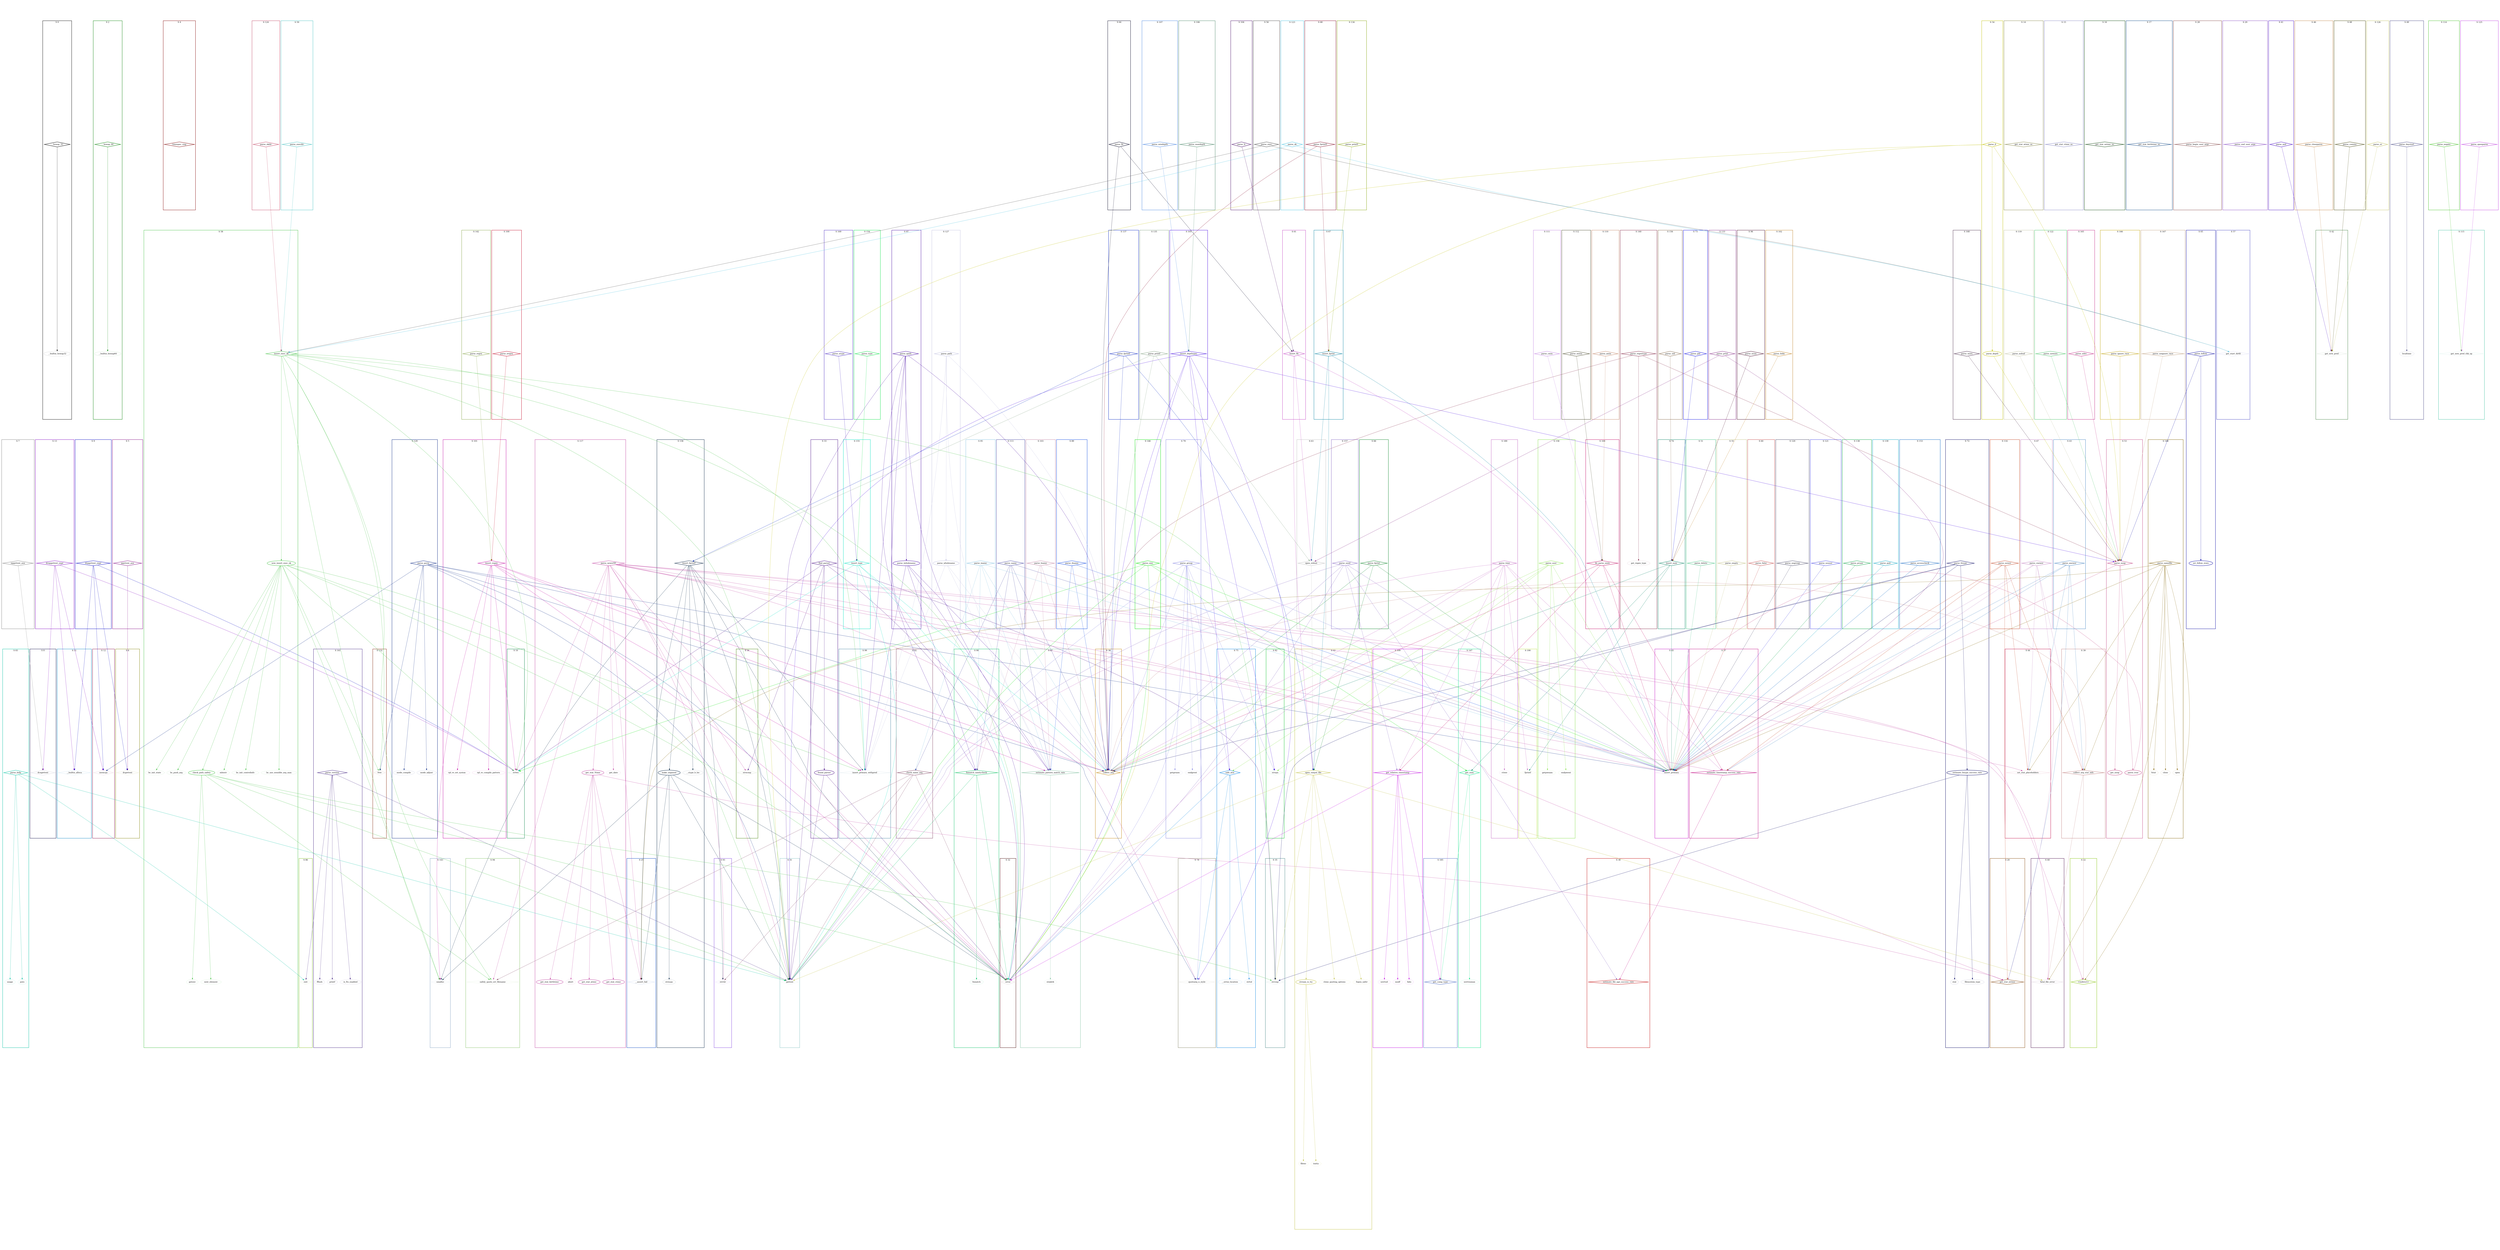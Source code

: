 digraph G {
  ratio=0.500000;
  "UV __bswap_32 (0)" [shape=diamond, label="__bswap_32", color="#000000",
                       style=bold];
  "UV __builtin_bswap32 (1)" [label="__builtin_bswap32", color="#000000",
                              style=dotted];
  "UV __bswap_64 (2)" [shape=diamond, label="__bswap_64", color="#008000",
                       style=bold];
  "UV __builtin_bswap64 (3)" [label="__builtin_bswap64", color="#008000",
                              style=dotted];
  "UV timespec_cmp (4)" [shape=diamond, label="timespec_cmp",
                         color="#800000", style=bold];
  "UV pgettext_aux (5)" [shape=diamond, label="pgettext_aux",
                         color="#800080", style=bold];
  "UV dcgettext (6)" [shape=diamond, label="dcgettext", color="#808000",
                      style=dotted];
  "UV npgettext_aux (7)" [shape=diamond, label="npgettext_aux",
                          color="#808080", style=bold];
  "UV dcngettext (8)" [shape=diamond, label="dcngettext", color="#000040",
                       style=dotted];
  "UV dcpgettext_expr (9)" [shape=diamond, label="dcpgettext_expr",
                            color="#0000C0", style=bold];
  "UV strlen (10)" [shape=diamond, label="strlen", color="#008040",
                    style=dotted];
  "UV __builtin_alloca (11)" [shape=diamond, label="__builtin_alloca",
                              color="#0080C0", style=dotted];
  "UV memcpy (12)" [shape=diamond, label="memcpy", color="#800040",
                    style=dotted];
  "UV dcnpgettext_expr (13)" [shape=diamond, label="dcnpgettext_expr",
                              color="#8000C0", style=bold];
  "UV get_stat_atime_ns (14)" [shape=diamond, label="get_stat_atime_ns",
                               color="#808040", style=bold];
  "UV get_stat_ctime_ns (15)" [shape=diamond, label="get_stat_ctime_ns",
                               color="#8080C0", style=bold];
  "UV get_stat_mtime_ns (16)" [shape=diamond, label="get_stat_mtime_ns",
                               color="#004000", style=bold];
  "UV get_stat_birthtime_ns (17)" [shape=diamond,
                                   label="get_stat_birthtime_ns",
                                   color="#004080", style=bold];
  "UV get_stat_atime (18)" [label="get_stat_atime", color="#C040A0",
                            style=bold];
  "UV get_stat_ctime (19)" [label="get_stat_ctime", color="#C040A0",
                            style=bold];
  "UV get_stat_mtime (20)" [shape=diamond, label="get_stat_mtime",
                            color="#804000", style=bold];
  "UV get_stat_birthtime (21)" [label="get_stat_birthtime", color="#C040A0",
                                style=bold];
  "UV <indirect> (22)" [shape=diamond, label="<indirect>", color="#80C000",
                        style=bold];
  "UV get_noop (23)" [label="get_noop", color="#C04080", style=bold];
  "UV get_stat_Ytime (24)" [label="get_stat_Ytime", color="#C040A0",
                            style=bold];
  "UV __assert_fail (25)" [shape=diamond, label="__assert_fail",
                           color="#0040C0", style=dotted];
  "UV abort (26)" [label="abort", color="#C040A0", style=dotted];
  "UV set_follow_state (27)" [label="set_follow_state", color="#0000A0",
                              style=bold];
  "UV parse_begin_user_args (28)" [shape=diamond,
                                   label="parse_begin_user_args",
                                   color="#804040", style=bold];
  "UV parse_end_user_args (29)" [shape=diamond, label="parse_end_user_args",
                                 color="#8040C0", style=bold];
  "UV found_parser (30)" [label="found_parser", color="#400080", style=bold];
  "UV gettext (31)" [shape=diamond, label="gettext", color="#80C0C0",
                     style=dotted];
  "UV error (32)" [shape=diamond, label="error", color="#400000",
                   style=dotted];
  "UV find_parser (33)" [shape=diamond, label="find_parser", color="#400080",
                         style=bold];
  "UV strncmp (34)" [shape=diamond, label="strncmp", color="#408000",
                     style=dotted];
  "UV strcmp (35)" [shape=diamond, label="strcmp", color="#408080",
                    style=dotted];
  "UV estimate_file_age_success_rate (36)" [shape=diamond,
                                            label="estimate_file_age_success_rate",
                                            color="#C00000", style=bold];
  "UV estimate_timestamp_success_rate (37)" [shape=diamond,
                                             label="estimate_timestamp_success_rate",
                                             color="#C00080", style=bold];
  "UV collect_arg (38)" [shape=diamond, label="collect_arg", color="#C08000",
                         style=bold];
  "UV collect_arg_stat_info (39)" [shape=diamond,
                                   label="collect_arg_stat_info",
                                   color="#C08080", style=bold];
  "UV fatal_file_error (40)" [shape=diamond, label="fatal_file_error",
                              color="#400040", style=dotted];
  "UV parse_and (41)" [shape=diamond, label="parse_and", color="#4000C0",
                       style=bold];
  "UV get_new_pred (42)" [shape=diamond, label="get_new_pred",
                          color="#408040", style=dotted];
  "UV parse_anewer (43)" [shape=diamond, label="parse_anewer",
                          color="#4080C0", style=bold];
  "UV set_stat_placeholders (44)" [shape=diamond,
                                   label="set_stat_placeholders",
                                   color="#C00040", style=dotted];
  "UV insert_primary (45)" [shape=diamond, label="insert_primary",
                            color="#C000C0", style=dotted];
  "UV parse_closeparen (46)" [shape=diamond, label="parse_closeparen",
                              color="#C08040", style=bold];
  "UV parse_cnewer (47)" [shape=diamond, label="parse_cnewer",
                          color="#C080C0", style=bold];
  "UV parse_comma (48)" [shape=diamond, label="parse_comma", color="#404000",
                         style=bold];
  "UV parse_daystart (49)" [shape=diamond, label="parse_daystart",
                            color="#404080", style=bold];
  "UV localtime (50)" [label="localtime", color="#404080", style=dotted];
  "UV parse_delete (51)" [shape=diamond, label="parse_delete",
                          color="#40C080", style=bold];
  "UV parse_depth (52)" [label="parse_depth", color="#C0C000", style=bold];
  "UV parse_noop (53)" [shape=diamond, label="parse_noop", color="#C04080",
                        style=bold];
  "UV parse_d (54)" [shape=diamond, label="parse_d", color="#C0C000",
                     style=bold];
  "UV parse_empty (55)" [shape=diamond, label="parse_empty", color="#C0C080",
                         style=bold];
  "UV parse_exec (56)" [shape=diamond, label="parse_exec", color="#404040",
                        style=bold];
  "UV get_start_dirfd (57)" [shape=diamond, label="get_start_dirfd",
                             color="#4040C0", style=dotted];
  "UV insert_exec_ok (58)" [shape=diamond, label="insert_exec_ok",
                            color="#40C040", style=bold];
  "UV parse_execdir (59)" [shape=diamond, label="parse_execdir",
                           color="#40C0C0", style=bold];
  "UV parse_false (60)" [shape=diamond, label="parse_false", color="#C04040",
                         style=bold];
  "UV insert_fls (61)" [shape=diamond, label="insert_fls", color="#C040C0",
                        style=bold];
  "UV open_output_file (62)" [shape=diamond, label="open_output_file",
                              color="#C0C040", style=bold];
  "UV open_stdout (63)" [shape=diamond, label="open_stdout", color="#C0C0C0",
                         style=bold];
  "UV parse_fls (64)" [shape=diamond, label="parse_fls", color="#000020",
                       style=bold];
  "UV parse_follow (65)" [shape=diamond, label="parse_follow",
                          color="#0000A0", style=bold];
  "UV parse_fprint (66)" [shape=diamond, label="parse_fprint",
                          color="#008020", style=bold];
  "UV insert_fprint (67)" [shape=diamond, label="insert_fprint",
                           color="#0080A0", style=bold];
  "UV parse_fprint0 (68)" [shape=diamond, label="parse_fprint0",
                           color="#800020", style=bold];
  "UV estimate_fstype_success_rate (69)" [label="estimate_fstype_success_rate",
                                          color="#000060", style=bold];
  "UV stat (70)" [label="stat", color="#000060", style=dotted];
  "UV filesystem_type (71)" [label="filesystem_type", color="#000060",
                             style=dotted];
  "UV parse_fstype (72)" [shape=diamond, label="parse_fstype",
                          color="#000060", style=bold];
  "UV parse_gid (73)" [shape=diamond, label="parse_gid", color="#0000E0",
                       style=bold];
  "UV insert_num (74)" [shape=diamond, label="insert_num", color="#008060",
                        style=bold];
  "UV safe_atoi (75)" [shape=diamond, label="safe_atoi", color="#0080E0",
                       style=bold];
  "UV __errno_location (76)" [label="__errno_location", color="#0080E0",
                              style=dotted];
  "UV strtol (77)" [label="strtol", color="#0080E0", style=dotted];
  "UV quotearg_n_style (78)" [shape=diamond, label="quotearg_n_style",
                              color="#808060", style=dotted];
  "UV parse_group (79)" [shape=diamond, label="parse_group", color="#8080E0",
                         style=bold];
  "UV getgrnam (80)" [label="getgrnam", color="#8080E0", style=dotted];
  "UV endgrent (81)" [label="endgrent", color="#8080E0", style=dotted];
  "UV strspn (82)" [shape=diamond, label="strspn", color="#00C020",
                    style=dotted];
  "UV parse_help (83)" [shape=diamond, label="parse_help", color="#00C0A0",
                        style=bold];
  "UV usage (84)" [label="usage", color="#00C0A0", style=dotted];
  "UV puts (85)" [label="puts", color="#00C0A0", style=dotted];
  "UV exit (86)" [shape=diamond, label="exit", color="#80C020", style=dotted];
  "UV estimate_pattern_match_rate (87)" [shape=diamond,
                                         label="estimate_pattern_match_rate",
                                         color="#80C0A0", style=bold];
  "UV strpbrk (88)" [label="strpbrk", color="#80C0A0", style=dotted];
  "UV parse_ilname (89)" [shape=diamond, label="parse_ilname",
                          color="#0040E0", style=bold];
  "UV fnmatch_sanitycheck (90)" [shape=diamond, label="fnmatch_sanitycheck",
                                 color="#00C060", style=bold];
  "UV fnmatch (91)" [label="fnmatch", color="#00C060", style=dotted];
  "UV check_name_arg (92)" [shape=diamond, label="check_name_arg",
                            color="#804060", style=bold];
  "UV strchr (93)" [shape=diamond, label="strchr", color="#8040E0",
                    style=dotted];
  "UV safely_quote_err_filename (94)" [shape=diamond,
                                       label="safely_quote_err_filename",
                                       color="#80C060", style=dotted];
  "UV parse_iname (95)" [shape=diamond, label="parse_iname", color="#80C0E0",
                         style=bold];
  "UV parse_inum (96)" [shape=diamond, label="parse_inum", color="#400020",
                        style=bold];
  "UV parse_ipath (97)" [shape=diamond, label="parse_ipath", color="#4000A0",
                         style=bold];
  "UV parse_iwholename (98)" [label="parse_iwholename", color="#4000A0",
                              style=bold];
  "UV insert_primary_withpred (99)" [shape=diamond,
                                     label="insert_primary_withpred",
                                     color="#4080A0", style=dotted];
  "UV parse_iregex (100)" [shape=diamond, label="parse_iregex",
                           color="#C00020", style=bold];
  "UV insert_regex (101)" [shape=diamond, label="insert_regex",
                           color="#C000A0", style=bold];
  "UV parse_links (102)" [shape=diamond, label="parse_links",
                          color="#C08020", style=bold];
  "UV parse_lname (103)" [shape=diamond, label="parse_lname",
                          color="#C080A0", style=bold];
  "UV parse_ls (104)" [shape=diamond, label="parse_ls", color="#400060",
                       style=bold];
  "UV insert_depthspec (105)" [shape=diamond, label="insert_depthspec",
                               color="#4000E0", style=bold];
  "UV parse_maxdepth (106)" [shape=diamond, label="parse_maxdepth",
                             color="#408060", style=bold];
  "UV parse_mindepth (107)" [shape=diamond, label="parse_mindepth",
                             color="#4080E0", style=bold];
  "UV do_parse_xmin (108)" [shape=diamond, label="do_parse_xmin",
                            color="#C00060", style=bold];
  "UV get_relative_timestamp (109)" [shape=diamond,
                                     label="get_relative_timestamp",
                                     color="#C000E0", style=bold];
  "UV parse_amin (110)" [shape=diamond, label="parse_amin", color="#C08060",
                         style=bold];
  "UV parse_cmin (111)" [shape=diamond, label="parse_cmin", color="#C080E0",
                         style=bold];
  "UV parse_mmin (112)" [shape=diamond, label="parse_mmin", color="#404020",
                         style=bold];
  "UV parse_name (113)" [shape=diamond, label="parse_name", color="#4040A0",
                         style=bold];
  "UV parse_negate (114)" [shape=diamond, label="parse_negate",
                           color="#40C020", style=bold];
  "UV get_new_pred_chk_op (115)" [shape=diamond, label="get_new_pred_chk_op",
                                  color="#40C0A0", style=dotted];
  "UV parse_newer (116)" [shape=diamond, label="parse_newer",
                          color="#C04020", style=bold];
  "UV parse_newerXY (117)" [shape=diamond, label="parse_newerXY",
                            color="#C040A0", style=bold];
  "UV get_date (118)" [label="get_date", color="#C040A0", style=dotted];
  "UV parse_noleaf (119)" [shape=diamond, label="parse_noleaf",
                           color="#C0C0A0", style=bold];
  "UV parse_nogroup (120)" [shape=diamond, label="parse_nogroup",
                            color="#404060", style=bold];
  "UV parse_nouser (121)" [shape=diamond, label="parse_nouser",
                           color="#4040E0", style=bold];
  "UV parse_nowarn (122)" [shape=diamond, label="parse_nowarn",
                           color="#40C060", style=bold];
  "UV parse_ok (123)" [shape=diamond, label="parse_ok", color="#40C0E0",
                       style=bold];
  "UV parse_okdir (124)" [shape=diamond, label="parse_okdir",
                          color="#C04060", style=bold];
  "UV parse_openparen (125)" [shape=diamond, label="parse_openparen",
                              color="#C040E0", style=bold];
  "UV parse_or (126)" [shape=diamond, label="parse_or", color="#C0C060",
                       style=bold];
  "UV parse_path (127)" [shape=diamond, label="parse_path", color="#C0C0E0",
                         style=bold];
  "UV parse_wholename (128)" [label="parse_wholename", color="#C0C0E0",
                              style=bold];
  "UV parse_perm (129)" [shape=diamond, label="parse_perm", color="#002080",
                         style=bold];
  "UV mode_compile (130)" [label="mode_compile", color="#002080",
                           style=dotted];
  "UV mode_adjust (131)" [label="mode_adjust", color="#002080", style=dotted];
  "UV free (132)" [shape=diamond, label="free", color="#802000", style=dotted];
  "UV parse_print (133)" [shape=diamond, label="parse_print",
                          color="#802080", style=bold];
  "UV parse_print0 (134)" [shape=diamond, label="parse_print0",
                           color="#80A000", style=bold];
  "UV parse_printf (135)" [shape=diamond, label="parse_printf",
                           color="#80A080", style=bold];
  "UV insert_fprintf (136)" [shape=diamond, label="insert_fprintf",
                             color="#002040", style=bold];
  "UV parse_fprintf (137)" [shape=diamond, label="parse_fprintf",
                            color="#0020C0", style=bold];
  "UV parse_prune (138)" [shape=diamond, label="parse_prune",
                          color="#00A040", style=bold];
  "UV parse_quit (139)" [shape=diamond, label="parse_quit", color="#00A0C0",
                         style=bold];
  "UV parse_regextype (140)" [shape=diamond, label="parse_regextype",
                              color="#802040", style=bold];
  "UV get_regex_type (141)" [label="get_regex_type", color="#802040",
                             style=dotted];
  "UV parse_regex (142)" [shape=diamond, label="parse_regex",
                          color="#80A040", style=bold];
  "UV xmalloc (143)" [shape=diamond, label="xmalloc", color="#80A0C0",
                      style=dotted];
  "UV rpl_re_set_syntax (144)" [label="rpl_re_set_syntax", color="#C000A0",
                                style=dotted];
  "UV rpl_re_compile_pattern (145)" [label="rpl_re_compile_pattern",
                                     color="#C000A0", style=dotted];
  "UV parse_size (146)" [shape=diamond, label="parse_size", color="#00E000",
                         style=bold];
  "UV get_num (147)" [shape=diamond, label="get_num", color="#00E080",
                      style=bold];
  "UV parse_samefile (148)" [shape=diamond, label="parse_samefile",
                             color="#806000", style=bold];
  "UV open (149)" [label="open", color="#806000", style=dotted];
  "UV fstat (150)" [label="fstat", color="#806000", style=dotted];
  "UV close (151)" [label="close", color="#806000", style=dotted];
  "UV parse_true (152)" [label="parse_true", color="#C04080", style=bold];
  "UV parse_accesscheck (153)" [shape=diamond, label="parse_accesscheck",
                                color="#0060C0", style=bold];
  "UV parse_type (154)" [shape=diamond, label="parse_type", color="#00E040",
                         style=bold];
  "UV insert_type (155)" [shape=diamond, label="insert_type",
                          color="#00E0C0", style=bold];
  "UV parse_uid (156)" [shape=diamond, label="parse_uid", color="#806040",
                        style=bold];
  "UV parse_used (157)" [shape=diamond, label="parse_used", color="#8060C0",
                         style=bold];
  "UV parse_user (158)" [shape=diamond, label="parse_user", color="#80E040",
                         style=bold];
  "UV getpwnam (159)" [label="getpwnam", color="#80E040", style=dotted];
  "UV endpwent (160)" [label="endpwent", color="#80E040", style=dotted];
  "UV parse_version (161)" [shape=diamond, label="parse_version",
                            color="#402080", style=bold];
  "UV fflush (162)" [label="fflush", color="#402080", style=dotted];
  "UV printf (163)" [label="printf", color="#402080", style=dotted];
  "UV is_fts_enabled (164)" [label="is_fts_enabled", color="#402080",
                             style=dotted];
  "UV parse_xdev (165)" [shape=diamond, label="parse_xdev", color="#C02080",
                         style=bold];
  "UV parse_ignore_race (166)" [shape=diamond, label="parse_ignore_race",
                                color="#C0A000", style=bold];
  "UV parse_noignore_race (167)" [shape=diamond, label="parse_noignore_race",
                                  color="#C0A080", style=bold];
  "UV parse_warn (168)" [shape=diamond, label="parse_warn", color="#402040",
                         style=bold];
  "UV parse_xtype (169)" [shape=diamond, label="parse_xtype",
                          color="#4020C0", style=bold];
  "UV stream_is_tty (170)" [label="stream_is_tty", color="#C0C040",
                            style=bold];
  "UV fileno (171)" [label="fileno", color="#C0C040", style=dotted];
  "UV isatty (172)" [label="isatty", color="#C0C040", style=dotted];
  "UV make_segment (173)" [label="make_segment", color="#002040", style=bold];
  "UV __ctype_b_loc (174)" [label="__ctype_b_loc", color="#002040",
                            style=dotted];
  "UV strncpy (175)" [label="strncpy", color="#002040", style=dotted];
  "UV check_path_safety (176)" [label="check_path_safety", color="#40C040",
                                style=bold];
  "UV getenv (177)" [label="getenv", color="#40C040", style=dotted];
  "UV next_element (178)" [label="next_element", color="#40C040",
                           style=dotted];
  "UV new_insert_exec_ok (179)" [label="new_insert_exec_ok", color="#40C040",
                                 style=bold];
  "UV mbsstr (180)" [label="mbsstr", color="#40C040", style=dotted];
  "UV bc_init_controlinfo (181)" [label="bc_init_controlinfo",
                                  color="#40C040", style=dotted];
  "UV bc_use_sensible_arg_max (182)" [label="bc_use_sensible_arg_max",
                                      color="#40C040", style=dotted];
  "UV bc_init_state (183)" [label="bc_init_state", color="#40C040",
                            style=dotted];
  "UV bc_push_arg (184)" [label="bc_push_arg", color="#40C040", style=dotted];
  "UV get_comp_type (185)" [shape=diamond, label="get_comp_type",
                            color="#4060C0", style=bold];
  "UV xstrtod (186)" [label="xstrtod", color="#C000E0", style=dotted];
  "UV modf (187)" [label="modf", color="#C000E0", style=dotted];
  "UV fabs (188)" [label="fabs", color="#C000E0", style=dotted];
  "UV parse_time (189)" [shape=diamond, label="parse_time", color="#C060C0",
                         style=bold];
  "UV fprintf (190)" [shape=diamond, label="fprintf", color="#C0E040",
                      style=dotted];
  "UV ctime (191)" [label="ctime", color="#C060C0", style=dotted];
  "UV xstrtoumax (192)" [label="xstrtoumax", color="#00E080", style=dotted];
  "UV clone_quoting_options (193)" [label="clone_quoting_options",
                                    color="#C0C040", style=dotted];
  "UV fopen_safer (194)" [label="fopen_safer", color="#C0C040", style=dotted];
  
  subgraph cluster_111 { label="S 111";
    color="#C080E0";
    style=bold;
    "UV parse_cmin (111)"; };
  subgraph cluster_112 { label="S 112";
    color="#404020";
    style=bold;
    "UV parse_mmin (112)"; };
  subgraph cluster_113 { label="S 113";
    color="#4040A0";
    style=bold;
    "UV parse_name (113)"; };
  subgraph cluster_31 { label="S 31";
    color="#80C0C0";
    style=bold;
    "UV gettext (31)"; };
  subgraph cluster_114 { label="S 114";
    color="#40C020";
    style=bold;
    "UV parse_negate (114)"; };
  subgraph cluster_32 { label="S 32";
    color="#400000";
    style=bold;
    "UV error (32)"; };
  subgraph cluster_115 { label="S 115";
    color="#40C0A0";
    style=bold;
    "UV get_new_pred_chk_op (115)"; };
  subgraph cluster_33 { label="S 33";
    color="#400080";
    style=bold;
    "UV find_parser (33)";"UV found_parser (30)"; };
  subgraph cluster_116 { label="S 116";
    color="#C04020";
    style=bold;
    "UV parse_newer (116)"; };
  subgraph cluster_34 { label="S 34";
    color="#408000";
    style=bold;
    "UV strncmp (34)"; };
  subgraph cluster_117 { label="S 117";
    color="#C040A0";
    style=bold;
    "UV get_date (118)";"UV parse_newerXY (117)";"UV abort (26)";"UV get_stat_Ytime (24)";"UV get_stat_birthtime (21)";"UV get_stat_ctime (19)";"UV get_stat_atime (18)"; };
  subgraph cluster_35 { label="S 35";
    color="#408080";
    style=bold;
    "UV strcmp (35)"; };
  subgraph cluster_36 { label="S 36";
    color="#C00000";
    style=bold;
    "UV estimate_file_age_success_rate (36)"; };
  subgraph cluster_119 { label="S 119";
    color="#C0C0A0";
    style=bold;
    "UV parse_noleaf (119)"; };
  subgraph cluster_37 { label="S 37";
    color="#C00080";
    style=bold;
    "UV estimate_timestamp_success_rate (37)"; };
  subgraph cluster_38 { label="S 38";
    color="#C08000";
    style=bold;
    "UV collect_arg (38)"; };
  subgraph cluster_185 { label="S 185";
    color="#4060C0";
    style=bold;
    "UV get_comp_type (185)"; };
  subgraph cluster_39 { label="S 39";
    color="#C08080";
    style=bold;
    "UV collect_arg_stat_info (39)"; };
  subgraph cluster_189 { label="S 189";
    color="#C060C0";
    style=bold;
    "UV ctime (191)";"UV parse_time (189)"; };
  subgraph cluster_120 { label="S 120";
    color="#404060";
    style=bold;
    "UV parse_nogroup (120)"; };
  subgraph cluster_121 { label="S 121";
    color="#4040E0";
    style=bold;
    "UV parse_nouser (121)"; };
  subgraph cluster_122 { label="S 122";
    color="#40C060";
    style=bold;
    "UV parse_nowarn (122)"; };
  subgraph cluster_40 { label="S 40";
    color="#400040";
    style=bold;
    "UV fatal_file_error (40)"; };
  subgraph cluster_123 { label="S 123";
    color="#40C0E0";
    style=bold;
    "UV parse_ok (123)"; };
  subgraph cluster_41 { label="S 41";
    color="#4000C0";
    style=bold;
    "UV parse_and (41)"; };
  subgraph cluster_124 { label="S 124";
    color="#C04060";
    style=bold;
    "UV parse_okdir (124)"; };
  subgraph cluster_42 { label="S 42";
    color="#408040";
    style=bold;
    "UV get_new_pred (42)"; };
  subgraph cluster_125 { label="S 125";
    color="#C040E0";
    style=bold;
    "UV parse_openparen (125)"; };
  subgraph cluster_43 { label="S 43";
    color="#4080C0";
    style=bold;
    "UV parse_anewer (43)"; };
  subgraph cluster_190 { label="S 190";
    color="#C0E040";
    style=bold;
    "UV fprintf (190)"; };
  subgraph cluster_126 { label="S 126";
    color="#C0C060";
    style=bold;
    "UV parse_or (126)"; };
  subgraph cluster_44 { label="S 44";
    color="#C00040";
    style=bold;
    "UV set_stat_placeholders (44)"; };
  subgraph cluster_127 { label="S 127";
    color="#C0C0E0";
    style=bold;
    "UV parse_wholename (128)";"UV parse_path (127)"; };
  subgraph cluster_45 { label="S 45";
    color="#C000C0";
    style=bold;
    "UV insert_primary (45)"; };
  subgraph cluster_46 { label="S 46";
    color="#C08040";
    style=bold;
    "UV parse_closeparen (46)"; };
  subgraph cluster_129 { label="S 129";
    color="#002080";
    style=bold;
    "UV mode_adjust (131)";"UV mode_compile (130)";"UV parse_perm (129)"; };
  subgraph cluster_47 { label="S 47";
    color="#C080C0";
    style=bold;
    "UV parse_cnewer (47)"; };
  subgraph cluster_48 { label="S 48";
    color="#404000";
    style=bold;
    "UV parse_comma (48)"; };
  subgraph cluster_49 { label="S 49";
    color="#404080";
    style=bold;
    "UV localtime (50)";"UV parse_daystart (49)"; };
  subgraph cluster_132 { label="S 132";
    color="#802000";
    style=bold;
    "UV free (132)"; };
  subgraph cluster_133 { label="S 133";
    color="#802080";
    style=bold;
    "UV parse_print (133)"; };
  subgraph cluster_51 { label="S 51";
    color="#40C080";
    style=bold;
    "UV parse_delete (51)"; };
  subgraph cluster_134 { label="S 134";
    color="#80A000";
    style=bold;
    "UV parse_print0 (134)"; };
  subgraph cluster_53 { label="S 53";
    color="#C04080";
    style=bold;
    "UV parse_true (152)";"UV parse_noop (53)";"UV get_noop (23)"; };
  subgraph cluster_135 { label="S 135";
    color="#80A080";
    style=bold;
    "UV parse_printf (135)"; };
  subgraph cluster_54 { label="S 54";
    color="#C0C000";
    style=bold;
    "UV parse_d (54)";"UV parse_depth (52)"; };
  subgraph cluster_136 { label="S 136";
    color="#002040";
    style=bold;
    "UV strncpy (175)";"UV __ctype_b_loc (174)";"UV make_segment (173)";"UV insert_fprintf (136)"; };
  subgraph cluster_55 { label="S 55";
    color="#C0C080";
    style=bold;
    "UV parse_empty (55)"; };
  subgraph cluster_137 { label="S 137";
    color="#0020C0";
    style=bold;
    "UV parse_fprintf (137)"; };
  subgraph cluster_56 { label="S 56";
    color="#404040";
    style=bold;
    "UV parse_exec (56)"; };
  subgraph cluster_138 { label="S 138";
    color="#00A040";
    style=bold;
    "UV parse_prune (138)"; };
  subgraph cluster_57 { label="S 57";
    color="#4040C0";
    style=bold;
    "UV get_start_dirfd (57)"; };
  subgraph cluster_139 { label="S 139";
    color="#00A0C0";
    style=bold;
    "UV parse_quit (139)"; };
  subgraph cluster_58 { label="S 58";
    color="#40C040";
    style=bold;
    "UV bc_push_arg (184)";"UV bc_init_state (183)";"UV bc_use_sensible_arg_max (182)";"UV bc_init_controlinfo (181)";"UV mbsstr (180)";"UV new_insert_exec_ok (179)";"UV next_element (178)";"UV getenv (177)";"UV check_path_safety (176)";"UV insert_exec_ok (58)"; };
  subgraph cluster_59 { label="S 59";
    color="#40C0C0";
    style=bold;
    "UV parse_execdir (59)"; };
  subgraph cluster_0 { label="S 0";
    color="#000000";
    style=bold;
    "UV __builtin_bswap32 (1)";"UV __bswap_32 (0)"; };
  subgraph cluster_2 { label="S 2";
    color="#008000";
    style=bold;
    "UV __builtin_bswap64 (3)";"UV __bswap_64 (2)"; };
  subgraph cluster_4 { label="S 4";
    color="#800000";
    style=bold;
    "UV timespec_cmp (4)"; };
  subgraph cluster_5 { label="S 5";
    color="#800080";
    style=bold;
    "UV pgettext_aux (5)"; };
  subgraph cluster_6 { label="S 6";
    color="#808000";
    style=bold;
    "UV dcgettext (6)"; };
  subgraph cluster_7 { label="S 7";
    color="#808080";
    style=bold;
    "UV npgettext_aux (7)"; };
  subgraph cluster_8 { label="S 8";
    color="#000040";
    style=bold;
    "UV dcngettext (8)"; };
  subgraph cluster_140 { label="S 140";
    color="#802040";
    style=bold;
    "UV get_regex_type (141)";"UV parse_regextype (140)"; };
  subgraph cluster_9 { label="S 9";
    color="#0000C0";
    style=bold;
    "UV dcpgettext_expr (9)"; };
  subgraph cluster_142 { label="S 142";
    color="#80A040";
    style=bold;
    "UV parse_regex (142)"; };
  subgraph cluster_60 { label="S 60";
    color="#C04040";
    style=bold;
    "UV parse_false (60)"; };
  subgraph cluster_143 { label="S 143";
    color="#80A0C0";
    style=bold;
    "UV xmalloc (143)"; };
  subgraph cluster_61 { label="S 61";
    color="#C040C0";
    style=bold;
    "UV insert_fls (61)"; };
  subgraph cluster_62 { label="S 62";
    color="#C0C040";
    style=bold;
    "UV fopen_safer (194)";"UV clone_quoting_options (193)";"UV isatty (172)";"UV fileno (171)";"UV stream_is_tty (170)";"UV open_output_file (62)"; };
  subgraph cluster_63 { label="S 63";
    color="#C0C0C0";
    style=bold;
    "UV open_stdout (63)"; };
  subgraph cluster_146 { label="S 146";
    color="#00E000";
    style=bold;
    "UV parse_size (146)"; };
  subgraph cluster_64 { label="S 64";
    color="#000020";
    style=bold;
    "UV parse_fls (64)"; };
  subgraph cluster_147 { label="S 147";
    color="#00E080";
    style=bold;
    "UV xstrtoumax (192)";"UV get_num (147)"; };
  subgraph cluster_65 { label="S 65";
    color="#0000A0";
    style=bold;
    "UV parse_follow (65)";"UV set_follow_state (27)"; };
  subgraph cluster_148 { label="S 148";
    color="#806000";
    style=bold;
    "UV close (151)";"UV fstat (150)";"UV open (149)";"UV parse_samefile (148)"; };
  subgraph cluster_66 { label="S 66";
    color="#008020";
    style=bold;
    "UV parse_fprint (66)"; };
  subgraph cluster_67 { label="S 67";
    color="#0080A0";
    style=bold;
    "UV insert_fprint (67)"; };
  subgraph cluster_68 { label="S 68";
    color="#800020";
    style=bold;
    "UV parse_fprint0 (68)"; };
  subgraph cluster_153 { label="S 153";
    color="#0060C0";
    style=bold;
    "UV parse_accesscheck (153)"; };
  subgraph cluster_154 { label="S 154";
    color="#00E040";
    style=bold;
    "UV parse_type (154)"; };
  subgraph cluster_72 { label="S 72";
    color="#000060";
    style=bold;
    "UV parse_fstype (72)";"UV filesystem_type (71)";"UV stat (70)";"UV estimate_fstype_success_rate (69)"; };
  subgraph cluster_155 { label="S 155";
    color="#00E0C0";
    style=bold;
    "UV insert_type (155)"; };
  subgraph cluster_73 { label="S 73";
    color="#0000E0";
    style=bold;
    "UV parse_gid (73)"; };
  subgraph cluster_156 { label="S 156";
    color="#806040";
    style=bold;
    "UV parse_uid (156)"; };
  subgraph cluster_74 { label="S 74";
    color="#008060";
    style=bold;
    "UV insert_num (74)"; };
  subgraph cluster_157 { label="S 157";
    color="#8060C0";
    style=bold;
    "UV parse_used (157)"; };
  subgraph cluster_75 { label="S 75";
    color="#0080E0";
    style=bold;
    "UV strtol (77)";"UV __errno_location (76)";"UV safe_atoi (75)"; };
  subgraph cluster_158 { label="S 158";
    color="#80E040";
    style=bold;
    "UV endpwent (160)";"UV getpwnam (159)";"UV parse_user (158)"; };
  subgraph cluster_78 { label="S 78";
    color="#808060";
    style=bold;
    "UV quotearg_n_style (78)"; };
  subgraph cluster_79 { label="S 79";
    color="#8080E0";
    style=bold;
    "UV endgrent (81)";"UV getgrnam (80)";"UV parse_group (79)"; };
  subgraph cluster_10 { label="S 10";
    color="#008040";
    style=bold;
    "UV strlen (10)"; };
  subgraph cluster_11 { label="S 11";
    color="#0080C0";
    style=bold;
    "UV __builtin_alloca (11)"; };
  subgraph cluster_12 { label="S 12";
    color="#800040";
    style=bold;
    "UV memcpy (12)"; };
  subgraph cluster_13 { label="S 13";
    color="#8000C0";
    style=bold;
    "UV dcnpgettext_expr (13)"; };
  subgraph cluster_14 { label="S 14";
    color="#808040";
    style=bold;
    "UV get_stat_atime_ns (14)"; };
  subgraph cluster_161 { label="S 161";
    color="#402080";
    style=bold;
    "UV is_fts_enabled (164)";"UV printf (163)";"UV fflush (162)";"UV parse_version (161)"; };
  subgraph cluster_15 { label="S 15";
    color="#8080C0";
    style=bold;
    "UV get_stat_ctime_ns (15)"; };
  subgraph cluster_16 { label="S 16";
    color="#004000";
    style=bold;
    "UV get_stat_mtime_ns (16)"; };
  subgraph cluster_17 { label="S 17";
    color="#004080";
    style=bold;
    "UV get_stat_birthtime_ns (17)"; };
  subgraph cluster_82 { label="S 82";
    color="#00C020";
    style=bold;
    "UV strspn (82)"; };
  subgraph cluster_165 { label="S 165";
    color="#C02080";
    style=bold;
    "UV parse_xdev (165)"; };
  subgraph cluster_83 { label="S 83";
    color="#00C0A0";
    style=bold;
    "UV puts (85)";"UV usage (84)";"UV parse_help (83)"; };
  subgraph cluster_166 { label="S 166";
    color="#C0A000";
    style=bold;
    "UV parse_ignore_race (166)"; };
  subgraph cluster_167 { label="S 167";
    color="#C0A080";
    style=bold;
    "UV parse_noignore_race (167)"; };
  subgraph cluster_168 { label="S 168";
    color="#402040";
    style=bold;
    "UV parse_warn (168)"; };
  subgraph cluster_86 { label="S 86";
    color="#80C020";
    style=bold;
    "UV exit (86)"; };
  subgraph cluster_169 { label="S 169";
    color="#4020C0";
    style=bold;
    "UV parse_xtype (169)"; };
  subgraph cluster_87 { label="S 87";
    color="#80C0A0";
    style=bold;
    "UV strpbrk (88)";"UV estimate_pattern_match_rate (87)"; };
  subgraph cluster_89 { label="S 89";
    color="#0040E0";
    style=bold;
    "UV parse_ilname (89)"; };
  subgraph cluster_100 { label="S 100";
    color="#C00020";
    style=bold;
    "UV parse_iregex (100)"; };
  subgraph cluster_101 { label="S 101";
    color="#C000A0";
    style=bold;
    "UV rpl_re_compile_pattern (145)";"UV rpl_re_set_syntax (144)";"UV insert_regex (101)"; };
  subgraph cluster_20 { label="S 20";
    color="#804000";
    style=bold;
    "UV get_stat_mtime (20)"; };
  subgraph cluster_102 { label="S 102";
    color="#C08020";
    style=bold;
    "UV parse_links (102)"; };
  subgraph cluster_103 { label="S 103";
    color="#C080A0";
    style=bold;
    "UV parse_lname (103)"; };
  subgraph cluster_22 { label="S 22";
    color="#80C000";
    style=bold;
    "UV <indirect> (22)"; };
  subgraph cluster_104 { label="S 104";
    color="#400060";
    style=bold;
    "UV parse_ls (104)"; };
  subgraph cluster_105 { label="S 105";
    color="#4000E0";
    style=bold;
    "UV insert_depthspec (105)"; };
  subgraph cluster_106 { label="S 106";
    color="#408060";
    style=bold;
    "UV parse_maxdepth (106)"; };
  subgraph cluster_25 { label="S 25";
    color="#0040C0";
    style=bold;
    "UV __assert_fail (25)"; };
  subgraph cluster_107 { label="S 107";
    color="#4080E0";
    style=bold;
    "UV parse_mindepth (107)"; };
  subgraph cluster_90 { label="S 90";
    color="#00C060";
    style=bold;
    "UV fnmatch (91)";"UV fnmatch_sanitycheck (90)"; };
  subgraph cluster_108 { label="S 108";
    color="#C00060";
    style=bold;
    "UV do_parse_xmin (108)"; };
  subgraph cluster_109 { label="S 109";
    color="#C000E0";
    style=bold;
    "UV fabs (188)";"UV modf (187)";"UV xstrtod (186)";"UV get_relative_timestamp (109)"; };
  subgraph cluster_92 { label="S 92";
    color="#804060";
    style=bold;
    "UV check_name_arg (92)"; };
  subgraph cluster_28 { label="S 28";
    color="#804040";
    style=bold;
    "UV parse_begin_user_args (28)"; };
  subgraph cluster_29 { label="S 29";
    color="#8040C0";
    style=bold;
    "UV parse_end_user_args (29)"; };
  subgraph cluster_93 { label="S 93";
    color="#8040E0";
    style=bold;
    "UV strchr (93)"; };
  subgraph cluster_94 { label="S 94";
    color="#80C060";
    style=bold;
    "UV safely_quote_err_filename (94)"; };
  subgraph cluster_95 { label="S 95";
    color="#80C0E0";
    style=bold;
    "UV parse_iname (95)"; };
  subgraph cluster_96 { label="S 96";
    color="#400020";
    style=bold;
    "UV parse_inum (96)"; };
  subgraph cluster_97 { label="S 97";
    color="#4000A0";
    style=bold;
    "UV parse_iwholename (98)";"UV parse_ipath (97)"; };
  subgraph cluster_99 { label="S 99";
    color="#4080A0";
    style=bold;
    "UV insert_primary_withpred (99)"; };
  subgraph cluster_110 { label="S 110";
    color="#C08060";
    style=bold;
    "UV parse_amin (110)"; };
  
  "UV __bswap_32 (0)" -> "UV __builtin_bswap32 (1)" [color="#000000"];
  "UV __bswap_64 (2)" -> "UV __builtin_bswap64 (3)" [color="#008000"];
  "UV pgettext_aux (5)" -> "UV dcgettext (6)" [color="#800080"];
  "UV npgettext_aux (7)" -> "UV dcngettext (8)" [color="#808080"];
  "UV dcpgettext_expr (9)" -> "UV dcgettext (6)" [color="#0000C0"];
  "UV dcpgettext_expr (9)" -> "UV strlen (10)" [color="#0000C0"];
  "UV dcpgettext_expr (9)" -> "UV __builtin_alloca (11)" [color="#0000C0"];
  "UV dcpgettext_expr (9)" -> "UV memcpy (12)" [color="#0000C0"];
  "UV dcnpgettext_expr (13)" -> "UV dcngettext (8)" [color="#8000C0"];
  "UV dcnpgettext_expr (13)" -> "UV strlen (10)" [color="#8000C0"];
  "UV dcnpgettext_expr (13)" -> "UV __builtin_alloca (11)" [color="#8000C0"];
  "UV dcnpgettext_expr (13)" -> "UV memcpy (12)" [color="#8000C0"];
  "UV get_stat_Ytime (24)" -> "UV get_stat_atime (18)" [color="#C040A0"];
  "UV get_stat_Ytime (24)" -> "UV get_stat_ctime (19)" [color="#C040A0"];
  "UV get_stat_Ytime (24)" -> "UV get_stat_mtime (20)" [color="#C040A0"];
  "UV get_stat_Ytime (24)" -> "UV get_stat_birthtime (21)" [color="#C040A0"];
  "UV get_stat_Ytime (24)" -> "UV __assert_fail (25)" [color="#C040A0"];
  "UV get_stat_Ytime (24)" -> "UV abort (26)" [color="#C040A0"];
  "UV found_parser (30)" -> "UV gettext (31)" [color="#400080"];
  "UV found_parser (30)" -> "UV error (32)" [color="#400080"];
  "UV find_parser (33)" -> "UV strlen (10)" [color="#400080"];
  "UV find_parser (33)" -> "UV found_parser (30)" [color="#400080"];
  "UV find_parser (33)" -> "UV gettext (31)" [color="#400080"];
  "UV find_parser (33)" -> "UV error (32)" [color="#400080"];
  "UV find_parser (33)" -> "UV strncmp (34)" [color="#400080"];
  "UV find_parser (33)" -> "UV strcmp (35)" [color="#400080"];
  "UV estimate_timestamp_success_rate (37)" -> "UV estimate_file_age_success_rate (36)" [
  color="#C00080"];
  "UV collect_arg_stat_info (39)" -> "UV <indirect> (22)" [color="#C08080"];
  "UV collect_arg_stat_info (39)" -> "UV collect_arg (38)" [color="#C08080"];
  "UV collect_arg_stat_info (39)" -> "UV fatal_file_error (40)" [color="#C08080"];
  "UV parse_and (41)" -> "UV get_new_pred (42)" [color="#4000C0"];
  "UV parse_anewer (43)" -> "UV get_stat_mtime (20)" [color="#4080C0"];
  "UV parse_anewer (43)" -> "UV estimate_timestamp_success_rate (37)" [
  color="#4080C0"];
  "UV parse_anewer (43)" -> "UV collect_arg_stat_info (39)" [color="#4080C0"];
  "UV parse_anewer (43)" -> "UV set_stat_placeholders (44)" [color="#4080C0"];
  "UV parse_anewer (43)" -> "UV insert_primary (45)" [color="#4080C0"];
  "UV parse_closeparen (46)" -> "UV get_new_pred (42)" [color="#C08040"];
  "UV parse_cnewer (47)" -> "UV get_stat_mtime (20)" [color="#C080C0"];
  "UV parse_cnewer (47)" -> "UV estimate_timestamp_success_rate (37)" [
  color="#C080C0"];
  "UV parse_cnewer (47)" -> "UV collect_arg_stat_info (39)" [color="#C080C0"];
  "UV parse_cnewer (47)" -> "UV set_stat_placeholders (44)" [color="#C080C0"];
  "UV parse_cnewer (47)" -> "UV insert_primary (45)" [color="#C080C0"];
  "UV parse_comma (48)" -> "UV get_new_pred (42)" [color="#404000"];
  "UV parse_daystart (49)" -> "UV localtime (50)" [color="#404080"];
  "UV parse_delete (51)" -> "UV insert_primary (45)" [color="#40C080"];
  "UV parse_depth (52)" -> "UV parse_noop (53)" [color="#C0C000"];
  "UV parse_noop (53)" -> "UV get_noop (23)" [color="#C04080"];
  "UV parse_noop (53)" -> "UV insert_primary (45)" [color="#C04080"];
  "UV parse_noop (53)" -> "UV parse_true (152)" [color="#C04080"];
  "UV parse_d (54)" -> "UV gettext (31)" [color="#C0C000"];
  "UV parse_d (54)" -> "UV error (32)" [color="#C0C000"];
  "UV parse_d (54)" -> "UV parse_depth (52)" [color="#C0C000"];
  "UV parse_d (54)" -> "UV parse_noop (53)" [color="#C0C000"];
  "UV parse_empty (55)" -> "UV insert_primary (45)" [color="#C0C080"];
  "UV parse_exec (56)" -> "UV get_start_dirfd (57)" [color="#404040"];
  "UV parse_exec (56)" -> "UV insert_exec_ok (58)" [color="#404040"];
  "UV insert_exec_ok (58)" -> "UV strlen (10)" [color="#40C040"];
  "UV insert_exec_ok (58)" -> "UV gettext (31)" [color="#40C040"];
  "UV insert_exec_ok (58)" -> "UV error (32)" [color="#40C040"];
  "UV insert_exec_ok (58)" -> "UV strcmp (35)" [color="#40C040"];
  "UV insert_exec_ok (58)" -> "UV safely_quote_err_filename (94)" [color="#40C040"];
  "UV insert_exec_ok (58)" -> "UV insert_primary_withpred (99)" [color="#40C040"];
  "UV insert_exec_ok (58)" -> "UV free (132)" [color="#40C040"];
  "UV insert_exec_ok (58)" -> "UV xmalloc (143)" [color="#40C040"];
  "UV insert_exec_ok (58)" -> "UV new_insert_exec_ok (179)" [color="#40C040"];
  "UV parse_execdir (59)" -> "UV insert_exec_ok (58)" [color="#40C0C0"];
  "UV parse_false (60)" -> "UV insert_primary (45)" [color="#C04040"];
  "UV insert_fls (61)" -> "UV insert_primary (45)" [color="#C040C0"];
  "UV insert_fls (61)" -> "UV open_output_file (62)" [color="#C040C0"];
  "UV insert_fls (61)" -> "UV open_stdout (63)" [color="#C040C0"];
  "UV open_output_file (62)" -> "UV gettext (31)" [color="#C0C040"];
  "UV open_output_file (62)" -> "UV strcmp (35)" [color="#C0C040"];
  "UV open_output_file (62)" -> "UV fatal_file_error (40)" [color="#C0C040"];
  "UV open_output_file (62)" -> "UV stream_is_tty (170)" [color="#C0C040"];
  "UV open_output_file (62)" -> "UV clone_quoting_options (193)" [color="#C0C040"];
  "UV open_output_file (62)" -> "UV fopen_safer (194)" [color="#C0C040"];
  "UV open_stdout (63)" -> "UV open_output_file (62)" [color="#C0C0C0"];
  "UV parse_fls (64)" -> "UV collect_arg (38)" [color="#000020"];
  "UV parse_fls (64)" -> "UV insert_fls (61)" [color="#000020"];
  "UV parse_follow (65)" -> "UV set_follow_state (27)" [color="#0000A0"];
  "UV parse_follow (65)" -> "UV parse_noop (53)" [color="#0000A0"];
  "UV parse_fprint (66)" -> "UV collect_arg (38)" [color="#008020"];
  "UV parse_fprint (66)" -> "UV insert_primary (45)" [color="#008020"];
  "UV parse_fprint (66)" -> "UV open_output_file (62)" [color="#008020"];
  "UV insert_fprint (67)" -> "UV insert_primary (45)" [color="#0080A0"];
  "UV insert_fprint (67)" -> "UV open_output_file (62)" [color="#0080A0"];
  "UV insert_fprint (67)" -> "UV open_stdout (63)" [color="#0080A0"];
  "UV parse_fprint0 (68)" -> "UV collect_arg (38)" [color="#800020"];
  "UV parse_fprint0 (68)" -> "UV insert_fprint (67)" [color="#800020"];
  "UV estimate_fstype_success_rate (69)" -> "UV strcmp (35)" [color="#000060"];
  "UV estimate_fstype_success_rate (69)" -> "UV stat (70)" [color="#000060"];
  "UV estimate_fstype_success_rate (69)" -> "UV filesystem_type (71)" [
  color="#000060"];
  "UV parse_fstype (72)" -> "UV strcmp (35)" [color="#000060"];
  "UV parse_fstype (72)" -> "UV collect_arg (38)" [color="#000060"];
  "UV parse_fstype (72)" -> "UV insert_primary (45)" [color="#000060"];
  "UV parse_fstype (72)" -> "UV estimate_fstype_success_rate (69)" [color="#000060"];
  "UV parse_gid (73)" -> "UV insert_num (74)" [color="#0000E0"];
  "UV insert_num (74)" -> "UV collect_arg (38)" [color="#008060"];
  "UV insert_num (74)" -> "UV insert_primary (45)" [color="#008060"];
  "UV insert_num (74)" -> "UV get_num (147)" [color="#008060"];
  "UV insert_num (74)" -> "UV fprintf (190)" [color="#008060"];
  "UV safe_atoi (75)" -> "UV error (32)" [color="#0080E0"];
  "UV safe_atoi (75)" -> "UV __errno_location (76)" [color="#0080E0"];
  "UV safe_atoi (75)" -> "UV strtol (77)" [color="#0080E0"];
  "UV safe_atoi (75)" -> "UV quotearg_n_style (78)" [color="#0080E0"];
  "UV parse_group (79)" -> "UV gettext (31)" [color="#8080E0"];
  "UV parse_group (79)" -> "UV error (32)" [color="#8080E0"];
  "UV parse_group (79)" -> "UV collect_arg (38)" [color="#8080E0"];
  "UV parse_group (79)" -> "UV insert_primary (45)" [color="#8080E0"];
  "UV parse_group (79)" -> "UV safe_atoi (75)" [color="#8080E0"];
  "UV parse_group (79)" -> "UV quotearg_n_style (78)" [color="#8080E0"];
  "UV parse_group (79)" -> "UV getgrnam (80)" [color="#8080E0"];
  "UV parse_group (79)" -> "UV endgrent (81)" [color="#8080E0"];
  "UV parse_group (79)" -> "UV strspn (82)" [color="#8080E0"];
  "UV parse_help (83)" -> "UV gettext (31)" [color="#00C0A0"];
  "UV parse_help (83)" -> "UV usage (84)" [color="#00C0A0"];
  "UV parse_help (83)" -> "UV puts (85)" [color="#00C0A0"];
  "UV parse_help (83)" -> "UV exit (86)" [color="#00C0A0"];
  "UV estimate_pattern_match_rate (87)" -> "UV strpbrk (88)" [color="#80C0A0"];
  "UV parse_ilname (89)" -> "UV collect_arg (38)" [color="#0040E0"];
  "UV parse_ilname (89)" -> "UV insert_primary (45)" [color="#0040E0"];
  "UV parse_ilname (89)" -> "UV estimate_pattern_match_rate (87)" [color="#0040E0"];
  "UV fnmatch_sanitycheck (90)" -> "UV gettext (31)" [color="#00C060"];
  "UV fnmatch_sanitycheck (90)" -> "UV error (32)" [color="#00C060"];
  "UV fnmatch_sanitycheck (90)" -> "UV fnmatch (91)" [color="#00C060"];
  "UV check_name_arg (92)" -> "UV gettext (31)" [color="#804060"];
  "UV check_name_arg (92)" -> "UV error (32)" [color="#804060"];
  "UV check_name_arg (92)" -> "UV strchr (93)" [color="#804060"];
  "UV check_name_arg (92)" -> "UV safely_quote_err_filename (94)" [color="#804060"];
  "UV parse_iname (95)" -> "UV collect_arg (38)" [color="#80C0E0"];
  "UV parse_iname (95)" -> "UV insert_primary (45)" [color="#80C0E0"];
  "UV parse_iname (95)" -> "UV estimate_pattern_match_rate (87)" [color="#80C0E0"];
  "UV parse_iname (95)" -> "UV fnmatch_sanitycheck (90)" [color="#80C0E0"];
  "UV parse_iname (95)" -> "UV check_name_arg (92)" [color="#80C0E0"];
  "UV parse_inum (96)" -> "UV insert_num (74)" [color="#400020"];
  "UV parse_ipath (97)" -> "UV gettext (31)" [color="#4000A0"];
  "UV parse_ipath (97)" -> "UV error (32)" [color="#4000A0"];
  "UV parse_ipath (97)" -> "UV collect_arg (38)" [color="#4000A0"];
  "UV parse_ipath (97)" -> "UV estimate_pattern_match_rate (87)" [color="#4000A0"];
  "UV parse_ipath (97)" -> "UV fnmatch_sanitycheck (90)" [color="#4000A0"];
  "UV parse_ipath (97)" -> "UV parse_iwholename (98)" [color="#4000A0"];
  "UV parse_ipath (97)" -> "UV insert_primary_withpred (99)" [color="#4000A0"];
  "UV parse_iwholename (98)" -> "UV collect_arg (38)" [color="#4000A0"];
  "UV parse_iwholename (98)" -> "UV estimate_pattern_match_rate (87)" [
  color="#4000A0"];
  "UV parse_iwholename (98)" -> "UV fnmatch_sanitycheck (90)" [color="#4000A0"];
  "UV parse_iwholename (98)" -> "UV insert_primary_withpred (99)" [color="#4000A0"];
  "UV parse_iregex (100)" -> "UV insert_regex (101)" [color="#C00020"];
  "UV insert_regex (101)" -> "UV strlen (10)" [color="#C000A0"];
  "UV insert_regex (101)" -> "UV error (32)" [color="#C000A0"];
  "UV insert_regex (101)" -> "UV collect_arg (38)" [color="#C000A0"];
  "UV insert_regex (101)" -> "UV estimate_pattern_match_rate (87)" [color="#C000A0"];
  "UV insert_regex (101)" -> "UV insert_primary_withpred (99)" [color="#C000A0"];
  "UV insert_regex (101)" -> "UV xmalloc (143)" [color="#C000A0"];
  "UV insert_regex (101)" -> "UV rpl_re_set_syntax (144)" [color="#C000A0"];
  "UV insert_regex (101)" -> "UV rpl_re_compile_pattern (145)" [color="#C000A0"];
  "UV parse_links (102)" -> "UV insert_num (74)" [color="#C08020"];
  "UV parse_lname (103)" -> "UV collect_arg (38)" [color="#C080A0"];
  "UV parse_lname (103)" -> "UV insert_primary (45)" [color="#C080A0"];
  "UV parse_lname (103)" -> "UV estimate_pattern_match_rate (87)" [color="#C080A0"];
  "UV parse_lname (103)" -> "UV fnmatch_sanitycheck (90)" [color="#C080A0"];
  "UV parse_ls (104)" -> "UV insert_fls (61)" [color="#400060"];
  "UV insert_depthspec (105)" -> "UV gettext (31)" [color="#4000E0"];
  "UV insert_depthspec (105)" -> "UV error (32)" [color="#4000E0"];
  "UV insert_depthspec (105)" -> "UV collect_arg (38)" [color="#4000E0"];
  "UV insert_depthspec (105)" -> "UV parse_noop (53)" [color="#4000E0"];
  "UV insert_depthspec (105)" -> "UV safe_atoi (75)" [color="#4000E0"];
  "UV insert_depthspec (105)" -> "UV quotearg_n_style (78)" [color="#4000E0"];
  "UV insert_depthspec (105)" -> "UV strspn (82)" [color="#4000E0"];
  "UV parse_maxdepth (106)" -> "UV insert_depthspec (105)" [color="#408060"];
  "UV parse_mindepth (107)" -> "UV insert_depthspec (105)" [color="#4080E0"];
  "UV do_parse_xmin (108)" -> "UV estimate_timestamp_success_rate (37)" [
  color="#C00060"];
  "UV do_parse_xmin (108)" -> "UV collect_arg (38)" [color="#C00060"];
  "UV do_parse_xmin (108)" -> "UV insert_primary (45)" [color="#C00060"];
  "UV do_parse_xmin (108)" -> "UV get_relative_timestamp (109)" [color="#C00060"];
  "UV get_relative_timestamp (109)" -> "UV error (32)" [color="#C000E0"];
  "UV get_relative_timestamp (109)" -> "UV get_comp_type (185)" [color="#C000E0"];
  "UV get_relative_timestamp (109)" -> "UV xstrtod (186)" [color="#C000E0"];
  "UV get_relative_timestamp (109)" -> "UV modf (187)" [color="#C000E0"];
  "UV get_relative_timestamp (109)" -> "UV fabs (188)" [color="#C000E0"];
  "UV parse_amin (110)" -> "UV do_parse_xmin (108)" [color="#C08060"];
  "UV parse_cmin (111)" -> "UV do_parse_xmin (108)" [color="#C080E0"];
  "UV parse_mmin (112)" -> "UV do_parse_xmin (108)" [color="#404020"];
  "UV parse_name (113)" -> "UV collect_arg (38)" [color="#4040A0"];
  "UV parse_name (113)" -> "UV insert_primary (45)" [color="#4040A0"];
  "UV parse_name (113)" -> "UV estimate_pattern_match_rate (87)" [color="#4040A0"];
  "UV parse_name (113)" -> "UV fnmatch_sanitycheck (90)" [color="#4040A0"];
  "UV parse_name (113)" -> "UV check_name_arg (92)" [color="#4040A0"];
  "UV parse_negate (114)" -> "UV get_new_pred_chk_op (115)" [color="#40C020"];
  "UV parse_newer (116)" -> "UV get_stat_mtime (20)" [color="#C04020"];
  "UV parse_newer (116)" -> "UV estimate_timestamp_success_rate (37)" [
  color="#C04020"];
  "UV parse_newer (116)" -> "UV collect_arg_stat_info (39)" [color="#C04020"];
  "UV parse_newer (116)" -> "UV set_stat_placeholders (44)" [color="#C04020"];
  "UV parse_newer (116)" -> "UV insert_primary (45)" [color="#C04020"];
  "UV parse_newerXY (117)" -> "UV strlen (10)" [color="#C040A0"];
  "UV parse_newerXY (117)" -> "UV get_stat_mtime (20)" [color="#C040A0"];
  "UV parse_newerXY (117)" -> "UV <indirect> (22)" [color="#C040A0"];
  "UV parse_newerXY (117)" -> "UV get_stat_Ytime (24)" [color="#C040A0"];
  "UV parse_newerXY (117)" -> "UV __assert_fail (25)" [color="#C040A0"];
  "UV parse_newerXY (117)" -> "UV gettext (31)" [color="#C040A0"];
  "UV parse_newerXY (117)" -> "UV error (32)" [color="#C040A0"];
  "UV parse_newerXY (117)" -> "UV strncmp (34)" [color="#C040A0"];
  "UV parse_newerXY (117)" -> "UV estimate_timestamp_success_rate (37)" [
  color="#C040A0"];
  "UV parse_newerXY (117)" -> "UV fatal_file_error (40)" [color="#C040A0"];
  "UV parse_newerXY (117)" -> "UV set_stat_placeholders (44)" [color="#C040A0"];
  "UV parse_newerXY (117)" -> "UV insert_primary (45)" [color="#C040A0"];
  "UV parse_newerXY (117)" -> "UV quotearg_n_style (78)" [color="#C040A0"];
  "UV parse_newerXY (117)" -> "UV strchr (93)" [color="#C040A0"];
  "UV parse_newerXY (117)" -> "UV safely_quote_err_filename (94)" [color="#C040A0"];
  "UV parse_newerXY (117)" -> "UV get_date (118)" [color="#C040A0"];
  "UV parse_noleaf (119)" -> "UV parse_noop (53)" [color="#C0C0A0"];
  "UV parse_nogroup (120)" -> "UV insert_primary (45)" [color="#404060"];
  "UV parse_nouser (121)" -> "UV insert_primary (45)" [color="#4040E0"];
  "UV parse_nowarn (122)" -> "UV parse_noop (53)" [color="#40C060"];
  "UV parse_ok (123)" -> "UV get_start_dirfd (57)" [color="#40C0E0"];
  "UV parse_ok (123)" -> "UV insert_exec_ok (58)" [color="#40C0E0"];
  "UV parse_okdir (124)" -> "UV insert_exec_ok (58)" [color="#C04060"];
  "UV parse_openparen (125)" -> "UV get_new_pred_chk_op (115)" [color="#C040E0"];
  "UV parse_or (126)" -> "UV get_new_pred (42)" [color="#C0C060"];
  "UV parse_path (127)" -> "UV collect_arg (38)" [color="#C0C0E0"];
  "UV parse_path (127)" -> "UV estimate_pattern_match_rate (87)" [color="#C0C0E0"];
  "UV parse_path (127)" -> "UV insert_primary_withpred (99)" [color="#C0C0E0"];
  "UV parse_path (127)" -> "UV parse_wholename (128)" [color="#C0C0E0"];
  "UV parse_wholename (128)" -> "UV collect_arg (38)" [color="#C0C0E0"];
  "UV parse_wholename (128)" -> "UV estimate_pattern_match_rate (87)" [
  color="#C0C0E0"];
  "UV parse_wholename (128)" -> "UV insert_primary_withpred (99)" [color="#C0C0E0"];
  "UV parse_perm (129)" -> "UV memcpy (12)" [color="#002080"];
  "UV parse_perm (129)" -> "UV gettext (31)" [color="#002080"];
  "UV parse_perm (129)" -> "UV error (32)" [color="#002080"];
  "UV parse_perm (129)" -> "UV collect_arg (38)" [color="#002080"];
  "UV parse_perm (129)" -> "UV insert_primary (45)" [color="#002080"];
  "UV parse_perm (129)" -> "UV quotearg_n_style (78)" [color="#002080"];
  "UV parse_perm (129)" -> "UV mode_compile (130)" [color="#002080"];
  "UV parse_perm (129)" -> "UV mode_adjust (131)" [color="#002080"];
  "UV parse_perm (129)" -> "UV free (132)" [color="#002080"];
  "UV parse_print (133)" -> "UV insert_primary (45)" [color="#802080"];
  "UV parse_print (133)" -> "UV open_stdout (63)" [color="#802080"];
  "UV parse_print0 (134)" -> "UV insert_fprint (67)" [color="#80A000"];
  "UV parse_printf (135)" -> "UV collect_arg (38)" [color="#80A080"];
  "UV parse_printf (135)" -> "UV open_stdout (63)" [color="#80A080"];
  "UV parse_printf (135)" -> "UV insert_fprintf (136)" [color="#80A080"];
  "UV insert_fprintf (136)" -> "UV __assert_fail (25)" [color="#002040"];
  "UV insert_fprintf (136)" -> "UV gettext (31)" [color="#002040"];
  "UV insert_fprintf (136)" -> "UV error (32)" [color="#002040"];
  "UV insert_fprintf (136)" -> "UV strchr (93)" [color="#002040"];
  "UV insert_fprintf (136)" -> "UV insert_primary_withpred (99)" [color="#002040"];
  "UV insert_fprintf (136)" -> "UV xmalloc (143)" [color="#002040"];
  "UV insert_fprintf (136)" -> "UV make_segment (173)" [color="#002040"];
  "UV insert_fprintf (136)" -> "UV __ctype_b_loc (174)" [color="#002040"];
  "UV parse_fprintf (137)" -> "UV collect_arg (38)" [color="#0020C0"];
  "UV parse_fprintf (137)" -> "UV open_output_file (62)" [color="#0020C0"];
  "UV parse_fprintf (137)" -> "UV insert_fprintf (136)" [color="#0020C0"];
  "UV parse_prune (138)" -> "UV insert_primary (45)" [color="#00A040"];
  "UV parse_quit (139)" -> "UV insert_primary (45)" [color="#00A0C0"];
  "UV parse_regextype (140)" -> "UV collect_arg (38)" [color="#802040"];
  "UV parse_regextype (140)" -> "UV parse_noop (53)" [color="#802040"];
  "UV parse_regextype (140)" -> "UV get_regex_type (141)" [color="#802040"];
  "UV parse_regex (142)" -> "UV insert_regex (101)" [color="#80A040"];
  "UV parse_size (146)" -> "UV strlen (10)" [color="#00E000"];
  "UV parse_size (146)" -> "UV gettext (31)" [color="#00E000"];
  "UV parse_size (146)" -> "UV error (32)" [color="#00E000"];
  "UV parse_size (146)" -> "UV insert_primary (45)" [color="#00E000"];
  "UV parse_size (146)" -> "UV get_num (147)" [color="#00E000"];
  "UV get_num (147)" -> "UV get_comp_type (185)" [color="#00E080"];
  "UV get_num (147)" -> "UV xstrtoumax (192)" [color="#00E080"];
  "UV parse_samefile (148)" -> "UV <indirect> (22)" [color="#806000"];
  "UV parse_samefile (148)" -> "UV __assert_fail (25)" [color="#806000"];
  "UV parse_samefile (148)" -> "UV collect_arg_stat_info (39)" [color="#806000"];
  "UV parse_samefile (148)" -> "UV fatal_file_error (40)" [color="#806000"];
  "UV parse_samefile (148)" -> "UV set_stat_placeholders (44)" [color="#806000"];
  "UV parse_samefile (148)" -> "UV insert_primary (45)" [color="#806000"];
  "UV parse_samefile (148)" -> "UV open (149)" [color="#806000"];
  "UV parse_samefile (148)" -> "UV fstat (150)" [color="#806000"];
  "UV parse_samefile (148)" -> "UV close (151)" [color="#806000"];
  "UV parse_true (152)" -> "UV insert_primary (45)" [color="#C04080"];
  "UV parse_accesscheck (153)" -> "UV insert_primary (45)" [color="#0060C0"];
  "UV parse_type (154)" -> "UV insert_type (155)" [color="#00E040"];
  "UV insert_type (155)" -> "UV strlen (10)" [color="#00E0C0"];
  "UV insert_type (155)" -> "UV gettext (31)" [color="#00E0C0"];
  "UV insert_type (155)" -> "UV error (32)" [color="#00E0C0"];
  "UV insert_type (155)" -> "UV collect_arg (38)" [color="#00E0C0"];
  "UV insert_type (155)" -> "UV insert_primary_withpred (99)" [color="#00E0C0"];
  "UV parse_uid (156)" -> "UV insert_num (74)" [color="#806040"];
  "UV parse_used (157)" -> "UV gettext (31)" [color="#8060C0"];
  "UV parse_used (157)" -> "UV error (32)" [color="#8060C0"];
  "UV parse_used (157)" -> "UV estimate_file_age_success_rate (36)" [
  color="#8060C0"];
  "UV parse_used (157)" -> "UV collect_arg (38)" [color="#8060C0"];
  "UV parse_used (157)" -> "UV insert_primary (45)" [color="#8060C0"];
  "UV parse_used (157)" -> "UV get_relative_timestamp (109)" [color="#8060C0"];
  "UV parse_user (158)" -> "UV collect_arg (38)" [color="#80E040"];
  "UV parse_user (158)" -> "UV insert_primary (45)" [color="#80E040"];
  "UV parse_user (158)" -> "UV safe_atoi (75)" [color="#80E040"];
  "UV parse_user (158)" -> "UV strspn (82)" [color="#80E040"];
  "UV parse_user (158)" -> "UV getpwnam (159)" [color="#80E040"];
  "UV parse_user (158)" -> "UV endpwent (160)" [color="#80E040"];
  "UV parse_version (161)" -> "UV gettext (31)" [color="#402080"];
  "UV parse_version (161)" -> "UV exit (86)" [color="#402080"];
  "UV parse_version (161)" -> "UV fflush (162)" [color="#402080"];
  "UV parse_version (161)" -> "UV printf (163)" [color="#402080"];
  "UV parse_version (161)" -> "UV is_fts_enabled (164)" [color="#402080"];
  "UV parse_xdev (165)" -> "UV parse_noop (53)" [color="#C02080"];
  "UV parse_ignore_race (166)" -> "UV parse_noop (53)" [color="#C0A000"];
  "UV parse_noignore_race (167)" -> "UV parse_noop (53)" [color="#C0A080"];
  "UV parse_warn (168)" -> "UV parse_noop (53)" [color="#402040"];
  "UV parse_xtype (169)" -> "UV insert_type (155)" [color="#4020C0"];
  "UV stream_is_tty (170)" -> "UV fileno (171)" [color="#C0C040"];
  "UV stream_is_tty (170)" -> "UV isatty (172)" [color="#C0C040"];
  "UV make_segment (173)" -> "UV __assert_fail (25)" [color="#002040"];
  "UV make_segment (173)" -> "UV gettext (31)" [color="#002040"];
  "UV make_segment (173)" -> "UV error (32)" [color="#002040"];
  "UV make_segment (173)" -> "UV xmalloc (143)" [color="#002040"];
  "UV make_segment (173)" -> "UV strncpy (175)" [color="#002040"];
  "UV check_path_safety (176)" -> "UV gettext (31)" [color="#40C040"];
  "UV check_path_safety (176)" -> "UV error (32)" [color="#40C040"];
  "UV check_path_safety (176)" -> "UV strcmp (35)" [color="#40C040"];
  "UV check_path_safety (176)" -> "UV safely_quote_err_filename (94)" [
  color="#40C040"];
  "UV check_path_safety (176)" -> "UV getenv (177)" [color="#40C040"];
  "UV check_path_safety (176)" -> "UV next_element (178)" [color="#40C040"];
  "UV new_insert_exec_ok (179)" -> "UV strlen (10)" [color="#40C040"];
  "UV new_insert_exec_ok (179)" -> "UV gettext (31)" [color="#40C040"];
  "UV new_insert_exec_ok (179)" -> "UV error (32)" [color="#40C040"];
  "UV new_insert_exec_ok (179)" -> "UV insert_primary_withpred (99)" [
  color="#40C040"];
  "UV new_insert_exec_ok (179)" -> "UV free (132)" [color="#40C040"];
  "UV new_insert_exec_ok (179)" -> "UV xmalloc (143)" [color="#40C040"];
  "UV new_insert_exec_ok (179)" -> "UV check_path_safety (176)" [color="#40C040"];
  "UV new_insert_exec_ok (179)" -> "UV mbsstr (180)" [color="#40C040"];
  "UV new_insert_exec_ok (179)" -> "UV bc_init_controlinfo (181)" [color="#40C040"];
  "UV new_insert_exec_ok (179)" -> "UV bc_use_sensible_arg_max (182)" [
  color="#40C040"];
  "UV new_insert_exec_ok (179)" -> "UV bc_init_state (183)" [color="#40C040"];
  "UV new_insert_exec_ok (179)" -> "UV bc_push_arg (184)" [color="#40C040"];
  "UV parse_time (189)" -> "UV gettext (31)" [color="#C060C0"];
  "UV parse_time (189)" -> "UV error (32)" [color="#C060C0"];
  "UV parse_time (189)" -> "UV estimate_timestamp_success_rate (37)" [
  color="#C060C0"];
  "UV parse_time (189)" -> "UV collect_arg (38)" [color="#C060C0"];
  "UV parse_time (189)" -> "UV insert_primary (45)" [color="#C060C0"];
  "UV parse_time (189)" -> "UV get_relative_timestamp (109)" [color="#C060C0"];
  "UV parse_time (189)" -> "UV get_comp_type (185)" [color="#C060C0"];
  "UV parse_time (189)" -> "UV fprintf (190)" [color="#C060C0"];
  "UV parse_time (189)" -> "UV ctime (191)" [color="#C060C0"];
  
  }